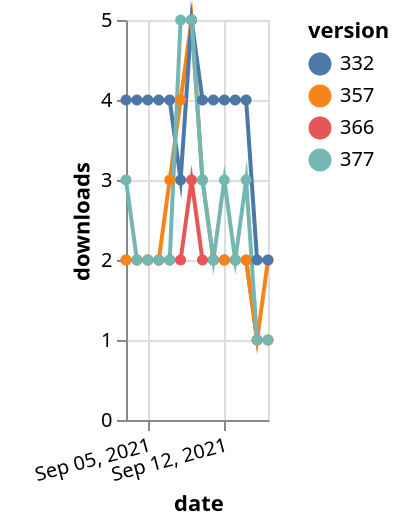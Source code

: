 {"$schema": "https://vega.github.io/schema/vega-lite/v5.json", "description": "A simple bar chart with embedded data.", "data": {"values": [{"date": "2021-09-03", "total": 2286, "delta": 2, "version": "366"}, {"date": "2021-09-04", "total": 2288, "delta": 2, "version": "366"}, {"date": "2021-09-05", "total": 2290, "delta": 2, "version": "366"}, {"date": "2021-09-06", "total": 2292, "delta": 2, "version": "366"}, {"date": "2021-09-07", "total": 2294, "delta": 2, "version": "366"}, {"date": "2021-09-08", "total": 2296, "delta": 2, "version": "366"}, {"date": "2021-09-09", "total": 2299, "delta": 3, "version": "366"}, {"date": "2021-09-10", "total": 2301, "delta": 2, "version": "366"}, {"date": "2021-09-11", "total": 2303, "delta": 2, "version": "366"}, {"date": "2021-09-12", "total": 2305, "delta": 2, "version": "366"}, {"date": "2021-09-13", "total": 2307, "delta": 2, "version": "366"}, {"date": "2021-09-14", "total": 2309, "delta": 2, "version": "366"}, {"date": "2021-09-15", "total": 2310, "delta": 1, "version": "366"}, {"date": "2021-09-16", "total": 2311, "delta": 1, "version": "366"}, {"date": "2021-09-03", "total": 2883, "delta": 2, "version": "357"}, {"date": "2021-09-04", "total": 2885, "delta": 2, "version": "357"}, {"date": "2021-09-05", "total": 2887, "delta": 2, "version": "357"}, {"date": "2021-09-06", "total": 2889, "delta": 2, "version": "357"}, {"date": "2021-09-07", "total": 2892, "delta": 3, "version": "357"}, {"date": "2021-09-08", "total": 2896, "delta": 4, "version": "357"}, {"date": "2021-09-09", "total": 2901, "delta": 5, "version": "357"}, {"date": "2021-09-10", "total": 2904, "delta": 3, "version": "357"}, {"date": "2021-09-11", "total": 2906, "delta": 2, "version": "357"}, {"date": "2021-09-12", "total": 2908, "delta": 2, "version": "357"}, {"date": "2021-09-13", "total": 2910, "delta": 2, "version": "357"}, {"date": "2021-09-14", "total": 2912, "delta": 2, "version": "357"}, {"date": "2021-09-15", "total": 2913, "delta": 1, "version": "357"}, {"date": "2021-09-16", "total": 2915, "delta": 2, "version": "357"}, {"date": "2021-09-03", "total": 4903, "delta": 4, "version": "332"}, {"date": "2021-09-04", "total": 4907, "delta": 4, "version": "332"}, {"date": "2021-09-05", "total": 4911, "delta": 4, "version": "332"}, {"date": "2021-09-06", "total": 4915, "delta": 4, "version": "332"}, {"date": "2021-09-07", "total": 4919, "delta": 4, "version": "332"}, {"date": "2021-09-08", "total": 4922, "delta": 3, "version": "332"}, {"date": "2021-09-09", "total": 4927, "delta": 5, "version": "332"}, {"date": "2021-09-10", "total": 4931, "delta": 4, "version": "332"}, {"date": "2021-09-11", "total": 4935, "delta": 4, "version": "332"}, {"date": "2021-09-12", "total": 4939, "delta": 4, "version": "332"}, {"date": "2021-09-13", "total": 4943, "delta": 4, "version": "332"}, {"date": "2021-09-14", "total": 4947, "delta": 4, "version": "332"}, {"date": "2021-09-15", "total": 4949, "delta": 2, "version": "332"}, {"date": "2021-09-16", "total": 4951, "delta": 2, "version": "332"}, {"date": "2021-09-03", "total": 2103, "delta": 3, "version": "377"}, {"date": "2021-09-04", "total": 2105, "delta": 2, "version": "377"}, {"date": "2021-09-05", "total": 2107, "delta": 2, "version": "377"}, {"date": "2021-09-06", "total": 2109, "delta": 2, "version": "377"}, {"date": "2021-09-07", "total": 2111, "delta": 2, "version": "377"}, {"date": "2021-09-08", "total": 2116, "delta": 5, "version": "377"}, {"date": "2021-09-09", "total": 2121, "delta": 5, "version": "377"}, {"date": "2021-09-10", "total": 2124, "delta": 3, "version": "377"}, {"date": "2021-09-11", "total": 2126, "delta": 2, "version": "377"}, {"date": "2021-09-12", "total": 2129, "delta": 3, "version": "377"}, {"date": "2021-09-13", "total": 2131, "delta": 2, "version": "377"}, {"date": "2021-09-14", "total": 2134, "delta": 3, "version": "377"}, {"date": "2021-09-15", "total": 2135, "delta": 1, "version": "377"}, {"date": "2021-09-16", "total": 2136, "delta": 1, "version": "377"}]}, "width": "container", "mark": {"type": "line", "point": {"filled": true}}, "encoding": {"x": {"field": "date", "type": "temporal", "timeUnit": "yearmonthdate", "title": "date", "axis": {"labelAngle": -15}}, "y": {"field": "delta", "type": "quantitative", "title": "downloads"}, "color": {"field": "version", "type": "nominal"}, "tooltip": {"field": "delta"}}}